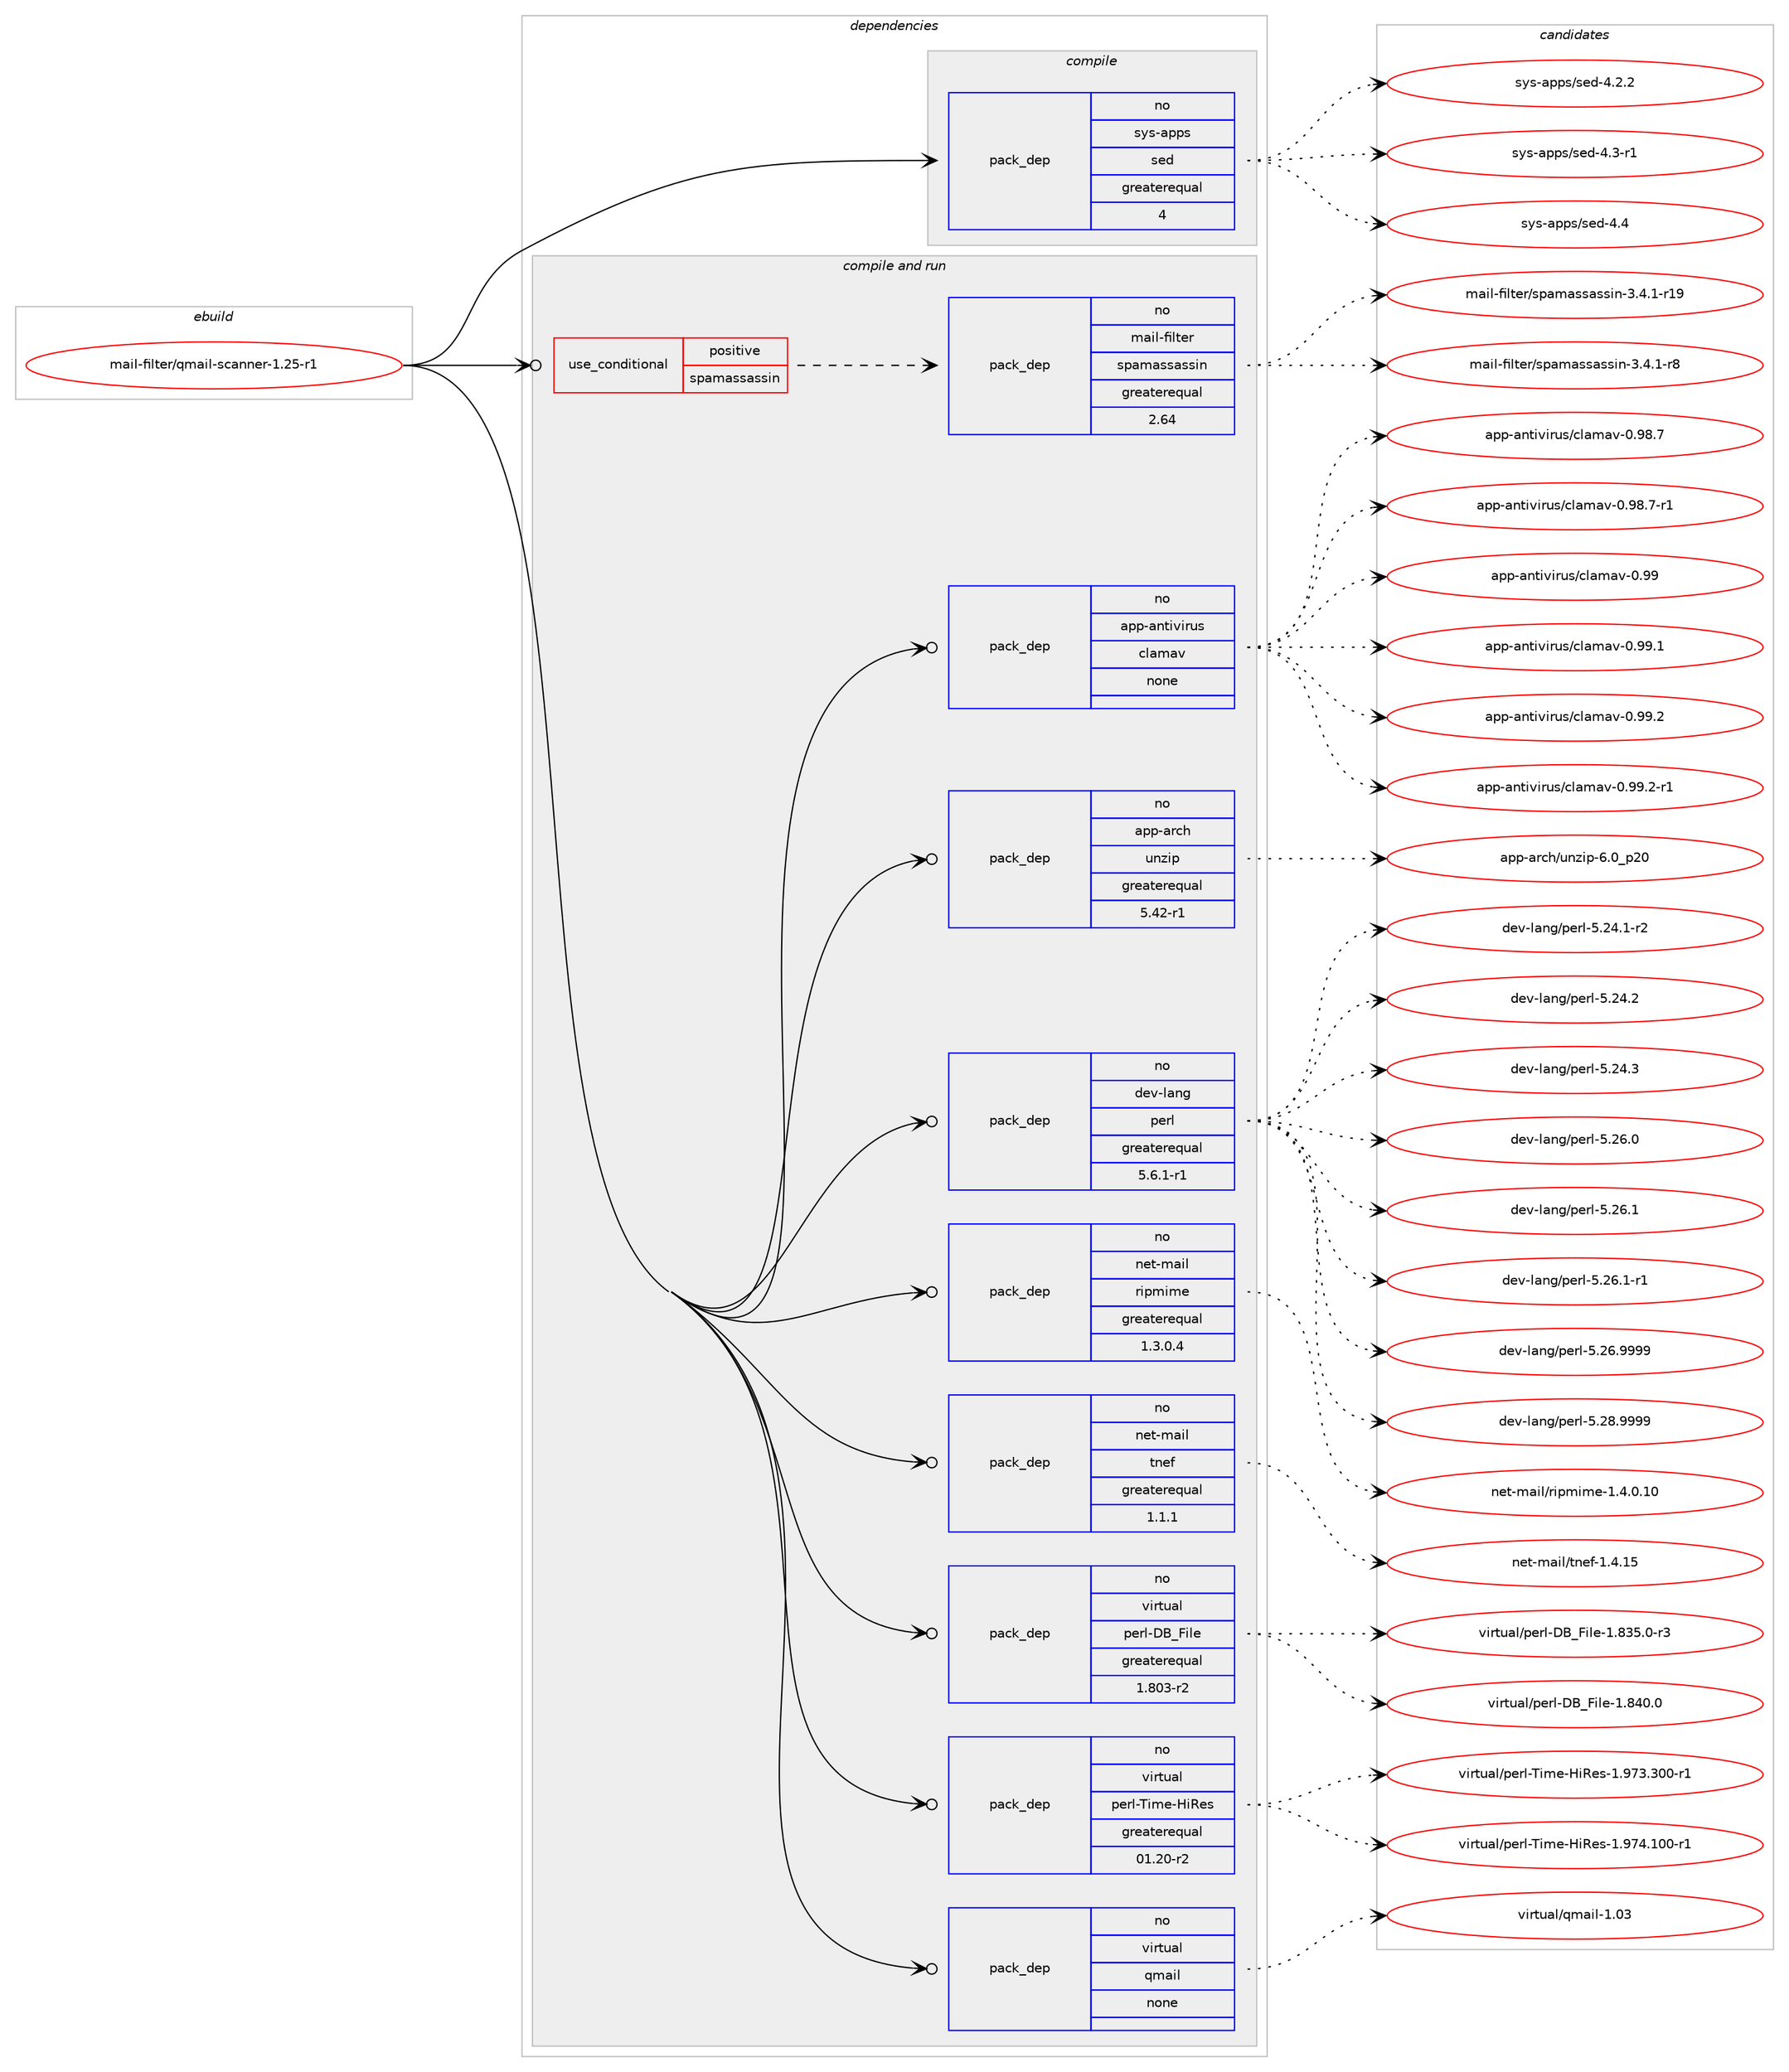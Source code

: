 digraph prolog {

# *************
# Graph options
# *************

newrank=true;
concentrate=true;
compound=true;
graph [rankdir=LR,fontname=Helvetica,fontsize=10,ranksep=1.5];#, ranksep=2.5, nodesep=0.2];
edge  [arrowhead=vee];
node  [fontname=Helvetica,fontsize=10];

# **********
# The ebuild
# **********

subgraph cluster_leftcol {
color=gray;
rank=same;
label=<<i>ebuild</i>>;
id [label="mail-filter/qmail-scanner-1.25-r1", color=red, width=4, href="../mail-filter/qmail-scanner-1.25-r1.svg"];
}

# ****************
# The dependencies
# ****************

subgraph cluster_midcol {
color=gray;
label=<<i>dependencies</i>>;
subgraph cluster_compile {
fillcolor="#eeeeee";
style=filled;
label=<<i>compile</i>>;
subgraph pack252258 {
dependency343047 [label=<<TABLE BORDER="0" CELLBORDER="1" CELLSPACING="0" CELLPADDING="4" WIDTH="220"><TR><TD ROWSPAN="6" CELLPADDING="30">pack_dep</TD></TR><TR><TD WIDTH="110">no</TD></TR><TR><TD>sys-apps</TD></TR><TR><TD>sed</TD></TR><TR><TD>greaterequal</TD></TR><TR><TD>4</TD></TR></TABLE>>, shape=none, color=blue];
}
id:e -> dependency343047:w [weight=20,style="solid",arrowhead="vee"];
}
subgraph cluster_compileandrun {
fillcolor="#eeeeee";
style=filled;
label=<<i>compile and run</i>>;
subgraph cond85648 {
dependency343048 [label=<<TABLE BORDER="0" CELLBORDER="1" CELLSPACING="0" CELLPADDING="4"><TR><TD ROWSPAN="3" CELLPADDING="10">use_conditional</TD></TR><TR><TD>positive</TD></TR><TR><TD>spamassassin</TD></TR></TABLE>>, shape=none, color=red];
subgraph pack252259 {
dependency343049 [label=<<TABLE BORDER="0" CELLBORDER="1" CELLSPACING="0" CELLPADDING="4" WIDTH="220"><TR><TD ROWSPAN="6" CELLPADDING="30">pack_dep</TD></TR><TR><TD WIDTH="110">no</TD></TR><TR><TD>mail-filter</TD></TR><TR><TD>spamassassin</TD></TR><TR><TD>greaterequal</TD></TR><TR><TD>2.64</TD></TR></TABLE>>, shape=none, color=blue];
}
dependency343048:e -> dependency343049:w [weight=20,style="dashed",arrowhead="vee"];
}
id:e -> dependency343048:w [weight=20,style="solid",arrowhead="odotvee"];
subgraph pack252260 {
dependency343050 [label=<<TABLE BORDER="0" CELLBORDER="1" CELLSPACING="0" CELLPADDING="4" WIDTH="220"><TR><TD ROWSPAN="6" CELLPADDING="30">pack_dep</TD></TR><TR><TD WIDTH="110">no</TD></TR><TR><TD>app-antivirus</TD></TR><TR><TD>clamav</TD></TR><TR><TD>none</TD></TR><TR><TD></TD></TR></TABLE>>, shape=none, color=blue];
}
id:e -> dependency343050:w [weight=20,style="solid",arrowhead="odotvee"];
subgraph pack252261 {
dependency343051 [label=<<TABLE BORDER="0" CELLBORDER="1" CELLSPACING="0" CELLPADDING="4" WIDTH="220"><TR><TD ROWSPAN="6" CELLPADDING="30">pack_dep</TD></TR><TR><TD WIDTH="110">no</TD></TR><TR><TD>app-arch</TD></TR><TR><TD>unzip</TD></TR><TR><TD>greaterequal</TD></TR><TR><TD>5.42-r1</TD></TR></TABLE>>, shape=none, color=blue];
}
id:e -> dependency343051:w [weight=20,style="solid",arrowhead="odotvee"];
subgraph pack252262 {
dependency343052 [label=<<TABLE BORDER="0" CELLBORDER="1" CELLSPACING="0" CELLPADDING="4" WIDTH="220"><TR><TD ROWSPAN="6" CELLPADDING="30">pack_dep</TD></TR><TR><TD WIDTH="110">no</TD></TR><TR><TD>dev-lang</TD></TR><TR><TD>perl</TD></TR><TR><TD>greaterequal</TD></TR><TR><TD>5.6.1-r1</TD></TR></TABLE>>, shape=none, color=blue];
}
id:e -> dependency343052:w [weight=20,style="solid",arrowhead="odotvee"];
subgraph pack252263 {
dependency343053 [label=<<TABLE BORDER="0" CELLBORDER="1" CELLSPACING="0" CELLPADDING="4" WIDTH="220"><TR><TD ROWSPAN="6" CELLPADDING="30">pack_dep</TD></TR><TR><TD WIDTH="110">no</TD></TR><TR><TD>net-mail</TD></TR><TR><TD>ripmime</TD></TR><TR><TD>greaterequal</TD></TR><TR><TD>1.3.0.4</TD></TR></TABLE>>, shape=none, color=blue];
}
id:e -> dependency343053:w [weight=20,style="solid",arrowhead="odotvee"];
subgraph pack252264 {
dependency343054 [label=<<TABLE BORDER="0" CELLBORDER="1" CELLSPACING="0" CELLPADDING="4" WIDTH="220"><TR><TD ROWSPAN="6" CELLPADDING="30">pack_dep</TD></TR><TR><TD WIDTH="110">no</TD></TR><TR><TD>net-mail</TD></TR><TR><TD>tnef</TD></TR><TR><TD>greaterequal</TD></TR><TR><TD>1.1.1</TD></TR></TABLE>>, shape=none, color=blue];
}
id:e -> dependency343054:w [weight=20,style="solid",arrowhead="odotvee"];
subgraph pack252265 {
dependency343055 [label=<<TABLE BORDER="0" CELLBORDER="1" CELLSPACING="0" CELLPADDING="4" WIDTH="220"><TR><TD ROWSPAN="6" CELLPADDING="30">pack_dep</TD></TR><TR><TD WIDTH="110">no</TD></TR><TR><TD>virtual</TD></TR><TR><TD>perl-DB_File</TD></TR><TR><TD>greaterequal</TD></TR><TR><TD>1.803-r2</TD></TR></TABLE>>, shape=none, color=blue];
}
id:e -> dependency343055:w [weight=20,style="solid",arrowhead="odotvee"];
subgraph pack252266 {
dependency343056 [label=<<TABLE BORDER="0" CELLBORDER="1" CELLSPACING="0" CELLPADDING="4" WIDTH="220"><TR><TD ROWSPAN="6" CELLPADDING="30">pack_dep</TD></TR><TR><TD WIDTH="110">no</TD></TR><TR><TD>virtual</TD></TR><TR><TD>perl-Time-HiRes</TD></TR><TR><TD>greaterequal</TD></TR><TR><TD>01.20-r2</TD></TR></TABLE>>, shape=none, color=blue];
}
id:e -> dependency343056:w [weight=20,style="solid",arrowhead="odotvee"];
subgraph pack252267 {
dependency343057 [label=<<TABLE BORDER="0" CELLBORDER="1" CELLSPACING="0" CELLPADDING="4" WIDTH="220"><TR><TD ROWSPAN="6" CELLPADDING="30">pack_dep</TD></TR><TR><TD WIDTH="110">no</TD></TR><TR><TD>virtual</TD></TR><TR><TD>qmail</TD></TR><TR><TD>none</TD></TR><TR><TD></TD></TR></TABLE>>, shape=none, color=blue];
}
id:e -> dependency343057:w [weight=20,style="solid",arrowhead="odotvee"];
}
subgraph cluster_run {
fillcolor="#eeeeee";
style=filled;
label=<<i>run</i>>;
}
}

# **************
# The candidates
# **************

subgraph cluster_choices {
rank=same;
color=gray;
label=<<i>candidates</i>>;

subgraph choice252258 {
color=black;
nodesep=1;
choice115121115459711211211547115101100455246504650 [label="sys-apps/sed-4.2.2", color=red, width=4,href="../sys-apps/sed-4.2.2.svg"];
choice115121115459711211211547115101100455246514511449 [label="sys-apps/sed-4.3-r1", color=red, width=4,href="../sys-apps/sed-4.3-r1.svg"];
choice11512111545971121121154711510110045524652 [label="sys-apps/sed-4.4", color=red, width=4,href="../sys-apps/sed-4.4.svg"];
dependency343047:e -> choice115121115459711211211547115101100455246504650:w [style=dotted,weight="100"];
dependency343047:e -> choice115121115459711211211547115101100455246514511449:w [style=dotted,weight="100"];
dependency343047:e -> choice11512111545971121121154711510110045524652:w [style=dotted,weight="100"];
}
subgraph choice252259 {
color=black;
nodesep=1;
choice109971051084510210510811610111447115112971099711511597115115105110455146524649451144957 [label="mail-filter/spamassassin-3.4.1-r19", color=red, width=4,href="../mail-filter/spamassassin-3.4.1-r19.svg"];
choice1099710510845102105108116101114471151129710997115115971151151051104551465246494511456 [label="mail-filter/spamassassin-3.4.1-r8", color=red, width=4,href="../mail-filter/spamassassin-3.4.1-r8.svg"];
dependency343049:e -> choice109971051084510210510811610111447115112971099711511597115115105110455146524649451144957:w [style=dotted,weight="100"];
dependency343049:e -> choice1099710510845102105108116101114471151129710997115115971151151051104551465246494511456:w [style=dotted,weight="100"];
}
subgraph choice252260 {
color=black;
nodesep=1;
choice9711211245971101161051181051141171154799108971099711845484657564655 [label="app-antivirus/clamav-0.98.7", color=red, width=4,href="../app-antivirus/clamav-0.98.7.svg"];
choice97112112459711011610511810511411711547991089710997118454846575646554511449 [label="app-antivirus/clamav-0.98.7-r1", color=red, width=4,href="../app-antivirus/clamav-0.98.7-r1.svg"];
choice971121124597110116105118105114117115479910897109971184548465757 [label="app-antivirus/clamav-0.99", color=red, width=4,href="../app-antivirus/clamav-0.99.svg"];
choice9711211245971101161051181051141171154799108971099711845484657574649 [label="app-antivirus/clamav-0.99.1", color=red, width=4,href="../app-antivirus/clamav-0.99.1.svg"];
choice9711211245971101161051181051141171154799108971099711845484657574650 [label="app-antivirus/clamav-0.99.2", color=red, width=4,href="../app-antivirus/clamav-0.99.2.svg"];
choice97112112459711011610511810511411711547991089710997118454846575746504511449 [label="app-antivirus/clamav-0.99.2-r1", color=red, width=4,href="../app-antivirus/clamav-0.99.2-r1.svg"];
dependency343050:e -> choice9711211245971101161051181051141171154799108971099711845484657564655:w [style=dotted,weight="100"];
dependency343050:e -> choice97112112459711011610511810511411711547991089710997118454846575646554511449:w [style=dotted,weight="100"];
dependency343050:e -> choice971121124597110116105118105114117115479910897109971184548465757:w [style=dotted,weight="100"];
dependency343050:e -> choice9711211245971101161051181051141171154799108971099711845484657574649:w [style=dotted,weight="100"];
dependency343050:e -> choice9711211245971101161051181051141171154799108971099711845484657574650:w [style=dotted,weight="100"];
dependency343050:e -> choice97112112459711011610511810511411711547991089710997118454846575746504511449:w [style=dotted,weight="100"];
}
subgraph choice252261 {
color=black;
nodesep=1;
choice971121124597114991044711711012210511245544648951125048 [label="app-arch/unzip-6.0_p20", color=red, width=4,href="../app-arch/unzip-6.0_p20.svg"];
dependency343051:e -> choice971121124597114991044711711012210511245544648951125048:w [style=dotted,weight="100"];
}
subgraph choice252262 {
color=black;
nodesep=1;
choice100101118451089711010347112101114108455346505246494511450 [label="dev-lang/perl-5.24.1-r2", color=red, width=4,href="../dev-lang/perl-5.24.1-r2.svg"];
choice10010111845108971101034711210111410845534650524650 [label="dev-lang/perl-5.24.2", color=red, width=4,href="../dev-lang/perl-5.24.2.svg"];
choice10010111845108971101034711210111410845534650524651 [label="dev-lang/perl-5.24.3", color=red, width=4,href="../dev-lang/perl-5.24.3.svg"];
choice10010111845108971101034711210111410845534650544648 [label="dev-lang/perl-5.26.0", color=red, width=4,href="../dev-lang/perl-5.26.0.svg"];
choice10010111845108971101034711210111410845534650544649 [label="dev-lang/perl-5.26.1", color=red, width=4,href="../dev-lang/perl-5.26.1.svg"];
choice100101118451089711010347112101114108455346505446494511449 [label="dev-lang/perl-5.26.1-r1", color=red, width=4,href="../dev-lang/perl-5.26.1-r1.svg"];
choice10010111845108971101034711210111410845534650544657575757 [label="dev-lang/perl-5.26.9999", color=red, width=4,href="../dev-lang/perl-5.26.9999.svg"];
choice10010111845108971101034711210111410845534650564657575757 [label="dev-lang/perl-5.28.9999", color=red, width=4,href="../dev-lang/perl-5.28.9999.svg"];
dependency343052:e -> choice100101118451089711010347112101114108455346505246494511450:w [style=dotted,weight="100"];
dependency343052:e -> choice10010111845108971101034711210111410845534650524650:w [style=dotted,weight="100"];
dependency343052:e -> choice10010111845108971101034711210111410845534650524651:w [style=dotted,weight="100"];
dependency343052:e -> choice10010111845108971101034711210111410845534650544648:w [style=dotted,weight="100"];
dependency343052:e -> choice10010111845108971101034711210111410845534650544649:w [style=dotted,weight="100"];
dependency343052:e -> choice100101118451089711010347112101114108455346505446494511449:w [style=dotted,weight="100"];
dependency343052:e -> choice10010111845108971101034711210111410845534650544657575757:w [style=dotted,weight="100"];
dependency343052:e -> choice10010111845108971101034711210111410845534650564657575757:w [style=dotted,weight="100"];
}
subgraph choice252263 {
color=black;
nodesep=1;
choice110101116451099710510847114105112109105109101454946524648464948 [label="net-mail/ripmime-1.4.0.10", color=red, width=4,href="../net-mail/ripmime-1.4.0.10.svg"];
dependency343053:e -> choice110101116451099710510847114105112109105109101454946524648464948:w [style=dotted,weight="100"];
}
subgraph choice252264 {
color=black;
nodesep=1;
choice11010111645109971051084711611010110245494652464953 [label="net-mail/tnef-1.4.15", color=red, width=4,href="../net-mail/tnef-1.4.15.svg"];
dependency343054:e -> choice11010111645109971051084711611010110245494652464953:w [style=dotted,weight="100"];
}
subgraph choice252265 {
color=black;
nodesep=1;
choice1181051141161179710847112101114108456866957010510810145494656515346484511451 [label="virtual/perl-DB_File-1.835.0-r3", color=red, width=4,href="../virtual/perl-DB_File-1.835.0-r3.svg"];
choice118105114116117971084711210111410845686695701051081014549465652484648 [label="virtual/perl-DB_File-1.840.0", color=red, width=4,href="../virtual/perl-DB_File-1.840.0.svg"];
dependency343055:e -> choice1181051141161179710847112101114108456866957010510810145494656515346484511451:w [style=dotted,weight="100"];
dependency343055:e -> choice118105114116117971084711210111410845686695701051081014549465652484648:w [style=dotted,weight="100"];
}
subgraph choice252266 {
color=black;
nodesep=1;
choice11810511411611797108471121011141084584105109101457210582101115454946575551465148484511449 [label="virtual/perl-Time-HiRes-1.973.300-r1", color=red, width=4,href="../virtual/perl-Time-HiRes-1.973.300-r1.svg"];
choice11810511411611797108471121011141084584105109101457210582101115454946575552464948484511449 [label="virtual/perl-Time-HiRes-1.974.100-r1", color=red, width=4,href="../virtual/perl-Time-HiRes-1.974.100-r1.svg"];
dependency343056:e -> choice11810511411611797108471121011141084584105109101457210582101115454946575551465148484511449:w [style=dotted,weight="100"];
dependency343056:e -> choice11810511411611797108471121011141084584105109101457210582101115454946575552464948484511449:w [style=dotted,weight="100"];
}
subgraph choice252267 {
color=black;
nodesep=1;
choice1181051141161179710847113109971051084549464851 [label="virtual/qmail-1.03", color=red, width=4,href="../virtual/qmail-1.03.svg"];
dependency343057:e -> choice1181051141161179710847113109971051084549464851:w [style=dotted,weight="100"];
}
}

}
